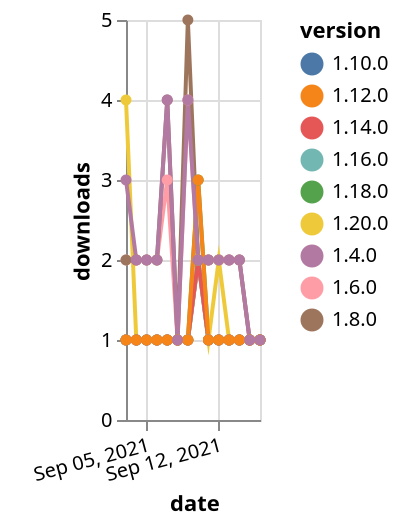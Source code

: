 {"$schema": "https://vega.github.io/schema/vega-lite/v5.json", "description": "A simple bar chart with embedded data.", "data": {"values": [{"date": "2021-09-03", "total": 2608, "delta": 2, "version": "1.6.0"}, {"date": "2021-09-04", "total": 2610, "delta": 2, "version": "1.6.0"}, {"date": "2021-09-05", "total": 2612, "delta": 2, "version": "1.6.0"}, {"date": "2021-09-06", "total": 2614, "delta": 2, "version": "1.6.0"}, {"date": "2021-09-07", "total": 2617, "delta": 3, "version": "1.6.0"}, {"date": "2021-09-08", "total": 2618, "delta": 1, "version": "1.6.0"}, {"date": "2021-09-09", "total": 2622, "delta": 4, "version": "1.6.0"}, {"date": "2021-09-10", "total": 2624, "delta": 2, "version": "1.6.0"}, {"date": "2021-09-11", "total": 2626, "delta": 2, "version": "1.6.0"}, {"date": "2021-09-12", "total": 2628, "delta": 2, "version": "1.6.0"}, {"date": "2021-09-13", "total": 2630, "delta": 2, "version": "1.6.0"}, {"date": "2021-09-14", "total": 2632, "delta": 2, "version": "1.6.0"}, {"date": "2021-09-15", "total": 2633, "delta": 1, "version": "1.6.0"}, {"date": "2021-09-16", "total": 2634, "delta": 1, "version": "1.6.0"}, {"date": "2021-09-03", "total": 192, "delta": 1, "version": "1.18.0"}, {"date": "2021-09-04", "total": 193, "delta": 1, "version": "1.18.0"}, {"date": "2021-09-05", "total": 194, "delta": 1, "version": "1.18.0"}, {"date": "2021-09-06", "total": 195, "delta": 1, "version": "1.18.0"}, {"date": "2021-09-07", "total": 196, "delta": 1, "version": "1.18.0"}, {"date": "2021-09-08", "total": 197, "delta": 1, "version": "1.18.0"}, {"date": "2021-09-09", "total": 198, "delta": 1, "version": "1.18.0"}, {"date": "2021-09-10", "total": 201, "delta": 3, "version": "1.18.0"}, {"date": "2021-09-11", "total": 202, "delta": 1, "version": "1.18.0"}, {"date": "2021-09-12", "total": 203, "delta": 1, "version": "1.18.0"}, {"date": "2021-09-13", "total": 204, "delta": 1, "version": "1.18.0"}, {"date": "2021-09-14", "total": 205, "delta": 1, "version": "1.18.0"}, {"date": "2021-09-15", "total": 206, "delta": 1, "version": "1.18.0"}, {"date": "2021-09-16", "total": 207, "delta": 1, "version": "1.18.0"}, {"date": "2021-09-03", "total": 2474, "delta": 2, "version": "1.8.0"}, {"date": "2021-09-04", "total": 2476, "delta": 2, "version": "1.8.0"}, {"date": "2021-09-05", "total": 2478, "delta": 2, "version": "1.8.0"}, {"date": "2021-09-06", "total": 2480, "delta": 2, "version": "1.8.0"}, {"date": "2021-09-07", "total": 2484, "delta": 4, "version": "1.8.0"}, {"date": "2021-09-08", "total": 2485, "delta": 1, "version": "1.8.0"}, {"date": "2021-09-09", "total": 2490, "delta": 5, "version": "1.8.0"}, {"date": "2021-09-10", "total": 2492, "delta": 2, "version": "1.8.0"}, {"date": "2021-09-11", "total": 2494, "delta": 2, "version": "1.8.0"}, {"date": "2021-09-12", "total": 2496, "delta": 2, "version": "1.8.0"}, {"date": "2021-09-13", "total": 2498, "delta": 2, "version": "1.8.0"}, {"date": "2021-09-14", "total": 2500, "delta": 2, "version": "1.8.0"}, {"date": "2021-09-15", "total": 2501, "delta": 1, "version": "1.8.0"}, {"date": "2021-09-16", "total": 2502, "delta": 1, "version": "1.8.0"}, {"date": "2021-09-03", "total": 251, "delta": 1, "version": "1.10.0"}, {"date": "2021-09-04", "total": 252, "delta": 1, "version": "1.10.0"}, {"date": "2021-09-05", "total": 253, "delta": 1, "version": "1.10.0"}, {"date": "2021-09-06", "total": 254, "delta": 1, "version": "1.10.0"}, {"date": "2021-09-07", "total": 255, "delta": 1, "version": "1.10.0"}, {"date": "2021-09-08", "total": 256, "delta": 1, "version": "1.10.0"}, {"date": "2021-09-09", "total": 257, "delta": 1, "version": "1.10.0"}, {"date": "2021-09-10", "total": 259, "delta": 2, "version": "1.10.0"}, {"date": "2021-09-11", "total": 260, "delta": 1, "version": "1.10.0"}, {"date": "2021-09-12", "total": 261, "delta": 1, "version": "1.10.0"}, {"date": "2021-09-13", "total": 262, "delta": 1, "version": "1.10.0"}, {"date": "2021-09-14", "total": 263, "delta": 1, "version": "1.10.0"}, {"date": "2021-09-15", "total": 264, "delta": 1, "version": "1.10.0"}, {"date": "2021-09-16", "total": 265, "delta": 1, "version": "1.10.0"}, {"date": "2021-09-03", "total": 128, "delta": 4, "version": "1.20.0"}, {"date": "2021-09-04", "total": 129, "delta": 1, "version": "1.20.0"}, {"date": "2021-09-05", "total": 130, "delta": 1, "version": "1.20.0"}, {"date": "2021-09-06", "total": 131, "delta": 1, "version": "1.20.0"}, {"date": "2021-09-07", "total": 132, "delta": 1, "version": "1.20.0"}, {"date": "2021-09-08", "total": 133, "delta": 1, "version": "1.20.0"}, {"date": "2021-09-09", "total": 134, "delta": 1, "version": "1.20.0"}, {"date": "2021-09-10", "total": 136, "delta": 2, "version": "1.20.0"}, {"date": "2021-09-11", "total": 137, "delta": 1, "version": "1.20.0"}, {"date": "2021-09-12", "total": 139, "delta": 2, "version": "1.20.0"}, {"date": "2021-09-13", "total": 140, "delta": 1, "version": "1.20.0"}, {"date": "2021-09-14", "total": 141, "delta": 1, "version": "1.20.0"}, {"date": "2021-09-15", "total": 142, "delta": 1, "version": "1.20.0"}, {"date": "2021-09-16", "total": 143, "delta": 1, "version": "1.20.0"}, {"date": "2021-09-03", "total": 160, "delta": 1, "version": "1.16.0"}, {"date": "2021-09-04", "total": 161, "delta": 1, "version": "1.16.0"}, {"date": "2021-09-05", "total": 162, "delta": 1, "version": "1.16.0"}, {"date": "2021-09-06", "total": 163, "delta": 1, "version": "1.16.0"}, {"date": "2021-09-07", "total": 164, "delta": 1, "version": "1.16.0"}, {"date": "2021-09-08", "total": 165, "delta": 1, "version": "1.16.0"}, {"date": "2021-09-09", "total": 166, "delta": 1, "version": "1.16.0"}, {"date": "2021-09-10", "total": 168, "delta": 2, "version": "1.16.0"}, {"date": "2021-09-11", "total": 169, "delta": 1, "version": "1.16.0"}, {"date": "2021-09-12", "total": 170, "delta": 1, "version": "1.16.0"}, {"date": "2021-09-13", "total": 171, "delta": 1, "version": "1.16.0"}, {"date": "2021-09-14", "total": 172, "delta": 1, "version": "1.16.0"}, {"date": "2021-09-15", "total": 173, "delta": 1, "version": "1.16.0"}, {"date": "2021-09-16", "total": 174, "delta": 1, "version": "1.16.0"}, {"date": "2021-09-03", "total": 180, "delta": 1, "version": "1.14.0"}, {"date": "2021-09-04", "total": 181, "delta": 1, "version": "1.14.0"}, {"date": "2021-09-05", "total": 182, "delta": 1, "version": "1.14.0"}, {"date": "2021-09-06", "total": 183, "delta": 1, "version": "1.14.0"}, {"date": "2021-09-07", "total": 184, "delta": 1, "version": "1.14.0"}, {"date": "2021-09-08", "total": 185, "delta": 1, "version": "1.14.0"}, {"date": "2021-09-09", "total": 186, "delta": 1, "version": "1.14.0"}, {"date": "2021-09-10", "total": 188, "delta": 2, "version": "1.14.0"}, {"date": "2021-09-11", "total": 189, "delta": 1, "version": "1.14.0"}, {"date": "2021-09-12", "total": 190, "delta": 1, "version": "1.14.0"}, {"date": "2021-09-13", "total": 191, "delta": 1, "version": "1.14.0"}, {"date": "2021-09-14", "total": 192, "delta": 1, "version": "1.14.0"}, {"date": "2021-09-15", "total": 193, "delta": 1, "version": "1.14.0"}, {"date": "2021-09-16", "total": 194, "delta": 1, "version": "1.14.0"}, {"date": "2021-09-03", "total": 344, "delta": 1, "version": "1.12.0"}, {"date": "2021-09-04", "total": 345, "delta": 1, "version": "1.12.0"}, {"date": "2021-09-05", "total": 346, "delta": 1, "version": "1.12.0"}, {"date": "2021-09-06", "total": 347, "delta": 1, "version": "1.12.0"}, {"date": "2021-09-07", "total": 348, "delta": 1, "version": "1.12.0"}, {"date": "2021-09-08", "total": 349, "delta": 1, "version": "1.12.0"}, {"date": "2021-09-09", "total": 350, "delta": 1, "version": "1.12.0"}, {"date": "2021-09-10", "total": 353, "delta": 3, "version": "1.12.0"}, {"date": "2021-09-11", "total": 354, "delta": 1, "version": "1.12.0"}, {"date": "2021-09-12", "total": 355, "delta": 1, "version": "1.12.0"}, {"date": "2021-09-13", "total": 356, "delta": 1, "version": "1.12.0"}, {"date": "2021-09-14", "total": 357, "delta": 1, "version": "1.12.0"}, {"date": "2021-09-15", "total": 358, "delta": 1, "version": "1.12.0"}, {"date": "2021-09-16", "total": 359, "delta": 1, "version": "1.12.0"}, {"date": "2021-09-03", "total": 3087, "delta": 3, "version": "1.4.0"}, {"date": "2021-09-04", "total": 3089, "delta": 2, "version": "1.4.0"}, {"date": "2021-09-05", "total": 3091, "delta": 2, "version": "1.4.0"}, {"date": "2021-09-06", "total": 3093, "delta": 2, "version": "1.4.0"}, {"date": "2021-09-07", "total": 3097, "delta": 4, "version": "1.4.0"}, {"date": "2021-09-08", "total": 3098, "delta": 1, "version": "1.4.0"}, {"date": "2021-09-09", "total": 3102, "delta": 4, "version": "1.4.0"}, {"date": "2021-09-10", "total": 3104, "delta": 2, "version": "1.4.0"}, {"date": "2021-09-11", "total": 3106, "delta": 2, "version": "1.4.0"}, {"date": "2021-09-12", "total": 3108, "delta": 2, "version": "1.4.0"}, {"date": "2021-09-13", "total": 3110, "delta": 2, "version": "1.4.0"}, {"date": "2021-09-14", "total": 3112, "delta": 2, "version": "1.4.0"}, {"date": "2021-09-15", "total": 3113, "delta": 1, "version": "1.4.0"}, {"date": "2021-09-16", "total": 3114, "delta": 1, "version": "1.4.0"}]}, "width": "container", "mark": {"type": "line", "point": {"filled": true}}, "encoding": {"x": {"field": "date", "type": "temporal", "timeUnit": "yearmonthdate", "title": "date", "axis": {"labelAngle": -15}}, "y": {"field": "delta", "type": "quantitative", "title": "downloads"}, "color": {"field": "version", "type": "nominal"}, "tooltip": {"field": "delta"}}}